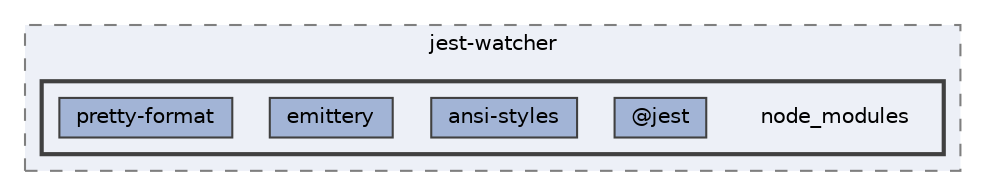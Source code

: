 digraph "pkiclassroomrescheduler/src/main/frontend/node_modules/jest-watcher/node_modules"
{
 // LATEX_PDF_SIZE
  bgcolor="transparent";
  edge [fontname=Helvetica,fontsize=10,labelfontname=Helvetica,labelfontsize=10];
  node [fontname=Helvetica,fontsize=10,shape=box,height=0.2,width=0.4];
  compound=true
  subgraph clusterdir_30eb2e08561624fb0c72e2dea1146685 {
    graph [ bgcolor="#edf0f7", pencolor="grey50", label="jest-watcher", fontname=Helvetica,fontsize=10 style="filled,dashed", URL="dir_30eb2e08561624fb0c72e2dea1146685.html",tooltip=""]
  subgraph clusterdir_bcb4b5d5103ea5440481d7cce353da9c {
    graph [ bgcolor="#edf0f7", pencolor="grey25", label="", fontname=Helvetica,fontsize=10 style="filled,bold", URL="dir_bcb4b5d5103ea5440481d7cce353da9c.html",tooltip=""]
    dir_bcb4b5d5103ea5440481d7cce353da9c [shape=plaintext, label="node_modules"];
  dir_96215851c038348bcd94d7a2068d3035 [label="@jest", fillcolor="#a2b4d6", color="grey25", style="filled", URL="dir_96215851c038348bcd94d7a2068d3035.html",tooltip=""];
  dir_367e73437a5c0e750346426a247281d3 [label="ansi-styles", fillcolor="#a2b4d6", color="grey25", style="filled", URL="dir_367e73437a5c0e750346426a247281d3.html",tooltip=""];
  dir_010a6695667dcfeb4a0fd0fb712bf78a [label="emittery", fillcolor="#a2b4d6", color="grey25", style="filled", URL="dir_010a6695667dcfeb4a0fd0fb712bf78a.html",tooltip=""];
  dir_8552475fe1cb366b42c562e11fa8d421 [label="pretty-format", fillcolor="#a2b4d6", color="grey25", style="filled", URL="dir_8552475fe1cb366b42c562e11fa8d421.html",tooltip=""];
  }
  }
}

